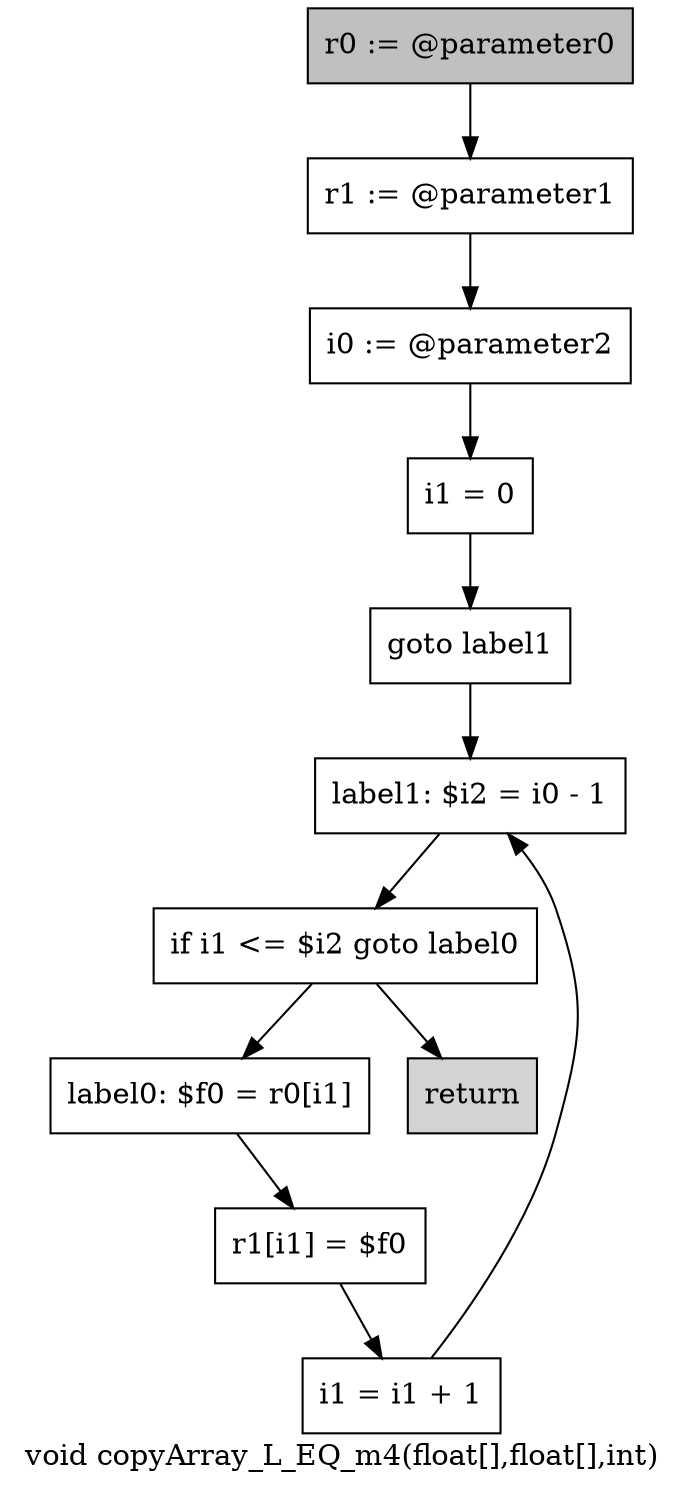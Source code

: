 digraph "void copyArray_L_EQ_m4(float[],float[],int)" {
    label="void copyArray_L_EQ_m4(float[],float[],int)";
    node [shape=box];
    "0" [style=filled,fillcolor=gray,label="r0 := @parameter0",];
    "1" [label="r1 := @parameter1",];
    "0"->"1";
    "2" [label="i0 := @parameter2",];
    "1"->"2";
    "3" [label="i1 = 0",];
    "2"->"3";
    "4" [label="goto label1",];
    "3"->"4";
    "8" [label="label1: $i2 = i0 - 1",];
    "4"->"8";
    "5" [label="label0: $f0 = r0[i1]",];
    "6" [label="r1[i1] = $f0",];
    "5"->"6";
    "7" [label="i1 = i1 + 1",];
    "6"->"7";
    "7"->"8";
    "9" [label="if i1 <= $i2 goto label0",];
    "8"->"9";
    "9"->"5";
    "10" [style=filled,fillcolor=lightgray,label="return",];
    "9"->"10";
}

